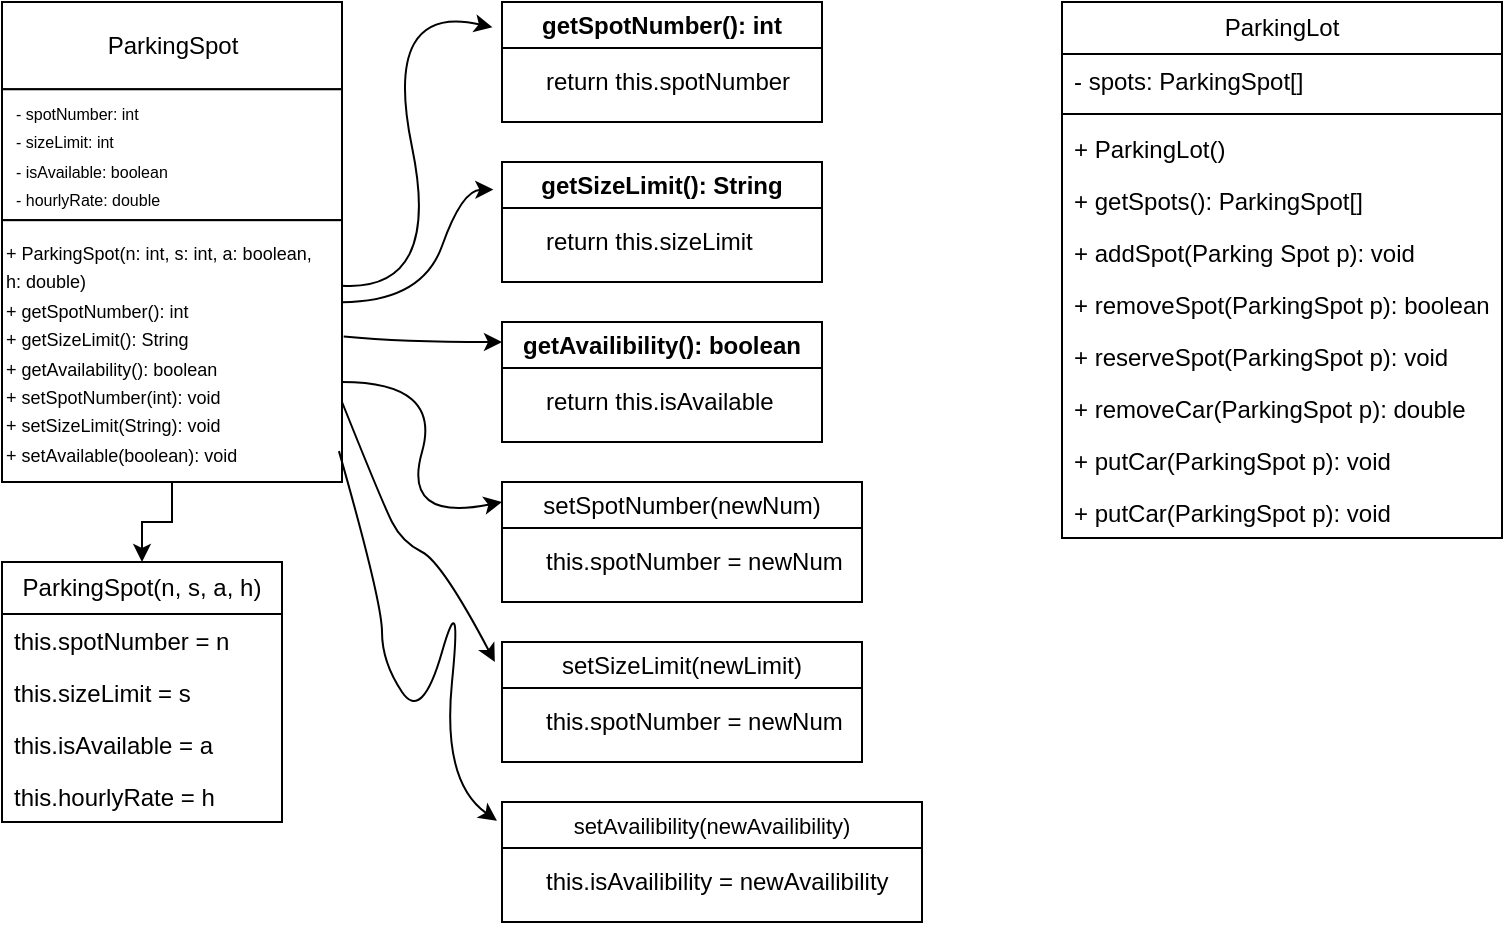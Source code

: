 <mxfile version="26.0.16">
  <diagram name="Page-1" id="OX0QldP7x_oOSXwZAic0">
    <mxGraphModel dx="347" dy="242" grid="1" gridSize="10" guides="1" tooltips="1" connect="1" arrows="1" fold="1" page="1" pageScale="1" pageWidth="850" pageHeight="1100" math="0" shadow="0">
      <root>
        <mxCell id="0" />
        <mxCell id="1" parent="0" />
        <mxCell id="wuXOxxNRl0DFKHOwJY7V-8" value="" style="group" parent="1" vertex="1" connectable="0">
          <mxGeometry x="40" y="40" width="160" height="240" as="geometry" />
        </mxCell>
        <mxCell id="wuXOxxNRl0DFKHOwJY7V-1" value="" style="rounded=0;whiteSpace=wrap;html=1;" parent="wuXOxxNRl0DFKHOwJY7V-8" vertex="1">
          <mxGeometry x="-10" width="170" height="43.64" as="geometry" />
        </mxCell>
        <mxCell id="wuXOxxNRl0DFKHOwJY7V-2" value="ParkingSpot" style="text;html=1;align=center;verticalAlign=middle;whiteSpace=wrap;rounded=0;" parent="wuXOxxNRl0DFKHOwJY7V-8" vertex="1">
          <mxGeometry x="21.667" y="5.455" width="106.667" height="32.727" as="geometry" />
        </mxCell>
        <mxCell id="wuXOxxNRl0DFKHOwJY7V-3" value="" style="rounded=0;whiteSpace=wrap;html=1;" parent="wuXOxxNRl0DFKHOwJY7V-8" vertex="1">
          <mxGeometry x="-10" y="43.64" width="170" height="65.45" as="geometry" />
        </mxCell>
        <mxCell id="wuXOxxNRl0DFKHOwJY7V-4" style="edgeStyle=orthogonalEdgeStyle;rounded=0;orthogonalLoop=1;jettySize=auto;html=1;exitX=0.5;exitY=1;exitDx=0;exitDy=0;" parent="wuXOxxNRl0DFKHOwJY7V-8" source="wuXOxxNRl0DFKHOwJY7V-3" target="wuXOxxNRl0DFKHOwJY7V-3" edge="1">
          <mxGeometry relative="1" as="geometry" />
        </mxCell>
        <mxCell id="wuXOxxNRl0DFKHOwJY7V-5" value="&lt;font style=&quot;font-size: 8px;&quot;&gt;- spotNumber: int&lt;/font&gt;&lt;div&gt;&lt;font style=&quot;font-size: 8px;&quot;&gt;- sizeLimit: int&lt;/font&gt;&lt;/div&gt;&lt;div&gt;&lt;font style=&quot;font-size: 8px;&quot;&gt;- isAvailable: boolean&lt;/font&gt;&lt;/div&gt;&lt;div&gt;&lt;font style=&quot;font-size: 8px;&quot;&gt;- hourlyRate: double&lt;/font&gt;&lt;/div&gt;" style="text;html=1;align=left;verticalAlign=middle;whiteSpace=wrap;rounded=0;" parent="wuXOxxNRl0DFKHOwJY7V-8" vertex="1">
          <mxGeometry x="-5" y="48.64" width="133.33" height="55.45" as="geometry" />
        </mxCell>
        <mxCell id="wuXOxxNRl0DFKHOwJY7V-6" value="" style="rounded=0;whiteSpace=wrap;html=1;" parent="wuXOxxNRl0DFKHOwJY7V-8" vertex="1">
          <mxGeometry x="-10" y="109.09" width="170" height="130.91" as="geometry" />
        </mxCell>
        <mxCell id="wuXOxxNRl0DFKHOwJY7V-7" value="&lt;div&gt;&lt;font style=&quot;font-size: 9px;&quot;&gt;+ ParkingSpot(n: int, s: int, a: boolean, h: double)&lt;/font&gt;&lt;/div&gt;&lt;div&gt;&lt;font style=&quot;font-size: 9px;&quot;&gt;+ getSpotNumber(): int&amp;nbsp; &amp;nbsp; &amp;nbsp; &amp;nbsp; &amp;nbsp;&lt;/font&gt;&lt;/div&gt;&lt;div&gt;&lt;font style=&quot;font-size: 9px;&quot;&gt;+ getSizeLimit(): String&amp;nbsp; &amp;nbsp; &amp;nbsp; &amp;nbsp;&lt;/font&gt;&lt;/div&gt;&lt;div&gt;&lt;font style=&quot;font-size: 9px;&quot;&gt;+ getAvailability(): boolean&amp;nbsp; &amp;nbsp; &amp;nbsp; &amp;nbsp;&lt;/font&gt;&lt;/div&gt;&lt;div&gt;&lt;font style=&quot;font-size: 9px;&quot;&gt;+ setSpotNumber(int): void&amp;nbsp; &amp;nbsp; &amp;nbsp;&lt;/font&gt;&lt;/div&gt;&lt;div&gt;&lt;font style=&quot;font-size: 9px;&quot;&gt;+ setSizeLimit(String): void&lt;/font&gt;&lt;/div&gt;&lt;div&gt;&lt;font style=&quot;font-size: 9px;&quot;&gt;+ setAvailable(boolean): void&lt;/font&gt;&lt;/div&gt;" style="text;html=1;align=left;verticalAlign=middle;whiteSpace=wrap;rounded=0;" parent="wuXOxxNRl0DFKHOwJY7V-8" vertex="1">
          <mxGeometry x="-10" y="120" width="164.17" height="109.09" as="geometry" />
        </mxCell>
        <mxCell id="wuXOxxNRl0DFKHOwJY7V-13" value="getSpotNumber(): int" style="swimlane;whiteSpace=wrap;html=1;" parent="1" vertex="1">
          <mxGeometry x="280" y="40" width="160" height="60" as="geometry" />
        </mxCell>
        <mxCell id="wuXOxxNRl0DFKHOwJY7V-23" value="return this.spotNumber" style="text;html=1;align=left;verticalAlign=middle;whiteSpace=wrap;rounded=0;" parent="wuXOxxNRl0DFKHOwJY7V-13" vertex="1">
          <mxGeometry x="20" y="24.55" width="130" height="30" as="geometry" />
        </mxCell>
        <mxCell id="wuXOxxNRl0DFKHOwJY7V-24" value="getAvailibility(): boolean" style="swimlane;whiteSpace=wrap;html=1;" parent="1" vertex="1">
          <mxGeometry x="280" y="200" width="160" height="60" as="geometry" />
        </mxCell>
        <mxCell id="wuXOxxNRl0DFKHOwJY7V-25" value="return this.isAvailable" style="text;html=1;align=left;verticalAlign=middle;whiteSpace=wrap;rounded=0;" parent="wuXOxxNRl0DFKHOwJY7V-24" vertex="1">
          <mxGeometry x="20" y="24.55" width="130" height="30" as="geometry" />
        </mxCell>
        <mxCell id="wuXOxxNRl0DFKHOwJY7V-26" value="getSizeLimit(): String" style="swimlane;whiteSpace=wrap;html=1;" parent="1" vertex="1">
          <mxGeometry x="280" y="120" width="160" height="60" as="geometry" />
        </mxCell>
        <mxCell id="wuXOxxNRl0DFKHOwJY7V-27" value="return this.sizeLimit" style="text;html=1;align=left;verticalAlign=middle;whiteSpace=wrap;rounded=0;" parent="wuXOxxNRl0DFKHOwJY7V-26" vertex="1">
          <mxGeometry x="20" y="24.55" width="130" height="30" as="geometry" />
        </mxCell>
        <mxCell id="wuXOxxNRl0DFKHOwJY7V-29" value="" style="curved=1;endArrow=classic;html=1;rounded=0;exitX=1;exitY=0.25;exitDx=0;exitDy=0;entryX=-0.03;entryY=0.211;entryDx=0;entryDy=0;entryPerimeter=0;" parent="1" source="wuXOxxNRl0DFKHOwJY7V-6" target="wuXOxxNRl0DFKHOwJY7V-13" edge="1">
          <mxGeometry width="50" height="50" relative="1" as="geometry">
            <mxPoint x="200" y="185" as="sourcePoint" />
            <mxPoint x="250" y="135" as="targetPoint" />
            <Array as="points">
              <mxPoint x="250" y="185" />
              <mxPoint x="220" y="40" />
            </Array>
          </mxGeometry>
        </mxCell>
        <mxCell id="wuXOxxNRl0DFKHOwJY7V-30" value="" style="curved=1;endArrow=classic;html=1;rounded=0;exitX=1;exitY=0.313;exitDx=0;exitDy=0;exitPerimeter=0;entryX=-0.027;entryY=0.23;entryDx=0;entryDy=0;entryPerimeter=0;" parent="1" source="wuXOxxNRl0DFKHOwJY7V-6" target="wuXOxxNRl0DFKHOwJY7V-26" edge="1">
          <mxGeometry width="50" height="50" relative="1" as="geometry">
            <mxPoint x="270" y="170" as="sourcePoint" />
            <mxPoint x="260" y="130" as="targetPoint" />
            <Array as="points">
              <mxPoint x="240" y="190" />
              <mxPoint x="260" y="134" />
            </Array>
          </mxGeometry>
        </mxCell>
        <mxCell id="wuXOxxNRl0DFKHOwJY7V-32" value="" style="curved=1;endArrow=classic;html=1;rounded=0;exitX=1.005;exitY=0.444;exitDx=0;exitDy=0;exitPerimeter=0;" parent="1" source="wuXOxxNRl0DFKHOwJY7V-6" edge="1">
          <mxGeometry width="50" height="50" relative="1" as="geometry">
            <mxPoint x="230" y="260" as="sourcePoint" />
            <mxPoint x="280" y="210" as="targetPoint" />
            <Array as="points">
              <mxPoint x="230" y="210" />
            </Array>
          </mxGeometry>
        </mxCell>
        <mxCell id="wuXOxxNRl0DFKHOwJY7V-33" value="&lt;span style=&quot;font-weight: normal;&quot;&gt;setSpotNumber(newNum)&lt;/span&gt;" style="swimlane;whiteSpace=wrap;html=1;" parent="1" vertex="1">
          <mxGeometry x="280" y="280" width="180" height="60" as="geometry" />
        </mxCell>
        <mxCell id="wuXOxxNRl0DFKHOwJY7V-34" value="this.spotNumber = newNum" style="text;html=1;align=left;verticalAlign=middle;whiteSpace=wrap;rounded=0;" parent="wuXOxxNRl0DFKHOwJY7V-33" vertex="1">
          <mxGeometry x="20" y="24.55" width="160" height="30" as="geometry" />
        </mxCell>
        <mxCell id="wuXOxxNRl0DFKHOwJY7V-35" value="&lt;span style=&quot;font-weight: normal;&quot;&gt;&lt;font style=&quot;font-size: 11px;&quot;&gt;setAvailibility(newAvailibility)&lt;/font&gt;&lt;/span&gt;" style="swimlane;whiteSpace=wrap;html=1;" parent="1" vertex="1">
          <mxGeometry x="280" y="440" width="210" height="60" as="geometry" />
        </mxCell>
        <mxCell id="wuXOxxNRl0DFKHOwJY7V-36" value="this.isAvailibility = newAvailibility" style="text;html=1;align=left;verticalAlign=middle;whiteSpace=wrap;rounded=0;" parent="wuXOxxNRl0DFKHOwJY7V-35" vertex="1">
          <mxGeometry x="20" y="24.55" width="180" height="30" as="geometry" />
        </mxCell>
        <mxCell id="wuXOxxNRl0DFKHOwJY7V-37" value="&lt;span style=&quot;font-weight: normal;&quot;&gt;setSizeLimit(newLimit)&lt;/span&gt;" style="swimlane;whiteSpace=wrap;html=1;" parent="1" vertex="1">
          <mxGeometry x="280" y="360" width="180" height="60" as="geometry" />
        </mxCell>
        <mxCell id="wuXOxxNRl0DFKHOwJY7V-38" value="this.spotNumber = newNum" style="text;html=1;align=left;verticalAlign=middle;whiteSpace=wrap;rounded=0;" parent="wuXOxxNRl0DFKHOwJY7V-37" vertex="1">
          <mxGeometry x="20" y="24.55" width="160" height="30" as="geometry" />
        </mxCell>
        <mxCell id="wuXOxxNRl0DFKHOwJY7V-41" value="" style="curved=1;endArrow=classic;html=1;rounded=0;entryX=0;entryY=0.167;entryDx=0;entryDy=0;entryPerimeter=0;" parent="1" target="wuXOxxNRl0DFKHOwJY7V-33" edge="1">
          <mxGeometry width="50" height="50" relative="1" as="geometry">
            <mxPoint x="200" y="230" as="sourcePoint" />
            <mxPoint x="250" y="180" as="targetPoint" />
            <Array as="points">
              <mxPoint x="250" y="230" />
              <mxPoint x="230" y="300" />
            </Array>
          </mxGeometry>
        </mxCell>
        <mxCell id="wuXOxxNRl0DFKHOwJY7V-42" value="" style="curved=1;endArrow=classic;html=1;rounded=0;entryX=-0.02;entryY=0.166;entryDx=0;entryDy=0;entryPerimeter=0;" parent="1" target="wuXOxxNRl0DFKHOwJY7V-37" edge="1">
          <mxGeometry width="50" height="50" relative="1" as="geometry">
            <mxPoint x="200" y="240" as="sourcePoint" />
            <mxPoint x="280" y="300" as="targetPoint" />
            <Array as="points">
              <mxPoint x="220" y="290" />
              <mxPoint x="230" y="310" />
              <mxPoint x="250" y="320" />
            </Array>
          </mxGeometry>
        </mxCell>
        <mxCell id="wuXOxxNRl0DFKHOwJY7V-43" value="" style="curved=1;endArrow=classic;html=1;rounded=0;entryX=-0.012;entryY=0.156;entryDx=0;entryDy=0;entryPerimeter=0;exitX=0.991;exitY=0.882;exitDx=0;exitDy=0;exitPerimeter=0;" parent="1" source="wuXOxxNRl0DFKHOwJY7V-6" target="wuXOxxNRl0DFKHOwJY7V-35" edge="1">
          <mxGeometry width="50" height="50" relative="1" as="geometry">
            <mxPoint x="210" y="250" as="sourcePoint" />
            <mxPoint x="286" y="380" as="targetPoint" />
            <Array as="points">
              <mxPoint x="220" y="340" />
              <mxPoint x="220" y="370" />
              <mxPoint x="240" y="400" />
              <mxPoint x="260" y="330" />
              <mxPoint x="250" y="430" />
            </Array>
          </mxGeometry>
        </mxCell>
        <mxCell id="wuXOxxNRl0DFKHOwJY7V-44" value="ParkingSpot(n, s, a, h)" style="swimlane;fontStyle=0;childLayout=stackLayout;horizontal=1;startSize=26;fillColor=none;horizontalStack=0;resizeParent=1;resizeParentMax=0;resizeLast=0;collapsible=1;marginBottom=0;whiteSpace=wrap;html=1;" parent="1" vertex="1">
          <mxGeometry x="30" y="320" width="140" height="130" as="geometry" />
        </mxCell>
        <mxCell id="wuXOxxNRl0DFKHOwJY7V-45" value="this.spotNumber = n" style="text;strokeColor=none;fillColor=none;align=left;verticalAlign=top;spacingLeft=4;spacingRight=4;overflow=hidden;rotatable=0;points=[[0,0.5],[1,0.5]];portConstraint=eastwest;whiteSpace=wrap;html=1;" parent="wuXOxxNRl0DFKHOwJY7V-44" vertex="1">
          <mxGeometry y="26" width="140" height="26" as="geometry" />
        </mxCell>
        <mxCell id="wuXOxxNRl0DFKHOwJY7V-46" value="this.sizeLimit = s" style="text;strokeColor=none;fillColor=none;align=left;verticalAlign=top;spacingLeft=4;spacingRight=4;overflow=hidden;rotatable=0;points=[[0,0.5],[1,0.5]];portConstraint=eastwest;whiteSpace=wrap;html=1;" parent="wuXOxxNRl0DFKHOwJY7V-44" vertex="1">
          <mxGeometry y="52" width="140" height="26" as="geometry" />
        </mxCell>
        <mxCell id="wuXOxxNRl0DFKHOwJY7V-47" value="this.isAvailable = a" style="text;strokeColor=none;fillColor=none;align=left;verticalAlign=top;spacingLeft=4;spacingRight=4;overflow=hidden;rotatable=0;points=[[0,0.5],[1,0.5]];portConstraint=eastwest;whiteSpace=wrap;html=1;" parent="wuXOxxNRl0DFKHOwJY7V-44" vertex="1">
          <mxGeometry y="78" width="140" height="52" as="geometry" />
        </mxCell>
        <mxCell id="wuXOxxNRl0DFKHOwJY7V-48" style="edgeStyle=orthogonalEdgeStyle;rounded=0;orthogonalLoop=1;jettySize=auto;html=1;exitX=0.5;exitY=1;exitDx=0;exitDy=0;entryX=0.5;entryY=0;entryDx=0;entryDy=0;" parent="1" source="wuXOxxNRl0DFKHOwJY7V-6" target="wuXOxxNRl0DFKHOwJY7V-44" edge="1">
          <mxGeometry relative="1" as="geometry" />
        </mxCell>
        <mxCell id="h_OGFONo-cJqdu2PNRd--2" value="ParkingLot" style="swimlane;fontStyle=0;childLayout=stackLayout;horizontal=1;startSize=26;fillColor=none;horizontalStack=0;resizeParent=1;resizeParentMax=0;resizeLast=0;collapsible=1;marginBottom=0;whiteSpace=wrap;html=1;" vertex="1" parent="1">
          <mxGeometry x="560" y="40" width="220" height="268" as="geometry" />
        </mxCell>
        <mxCell id="h_OGFONo-cJqdu2PNRd--3" value="- spots: ParkingSpot[]" style="text;strokeColor=none;fillColor=none;align=left;verticalAlign=top;spacingLeft=4;spacingRight=4;overflow=hidden;rotatable=0;points=[[0,0.5],[1,0.5]];portConstraint=eastwest;whiteSpace=wrap;html=1;" vertex="1" parent="h_OGFONo-cJqdu2PNRd--2">
          <mxGeometry y="26" width="220" height="26" as="geometry" />
        </mxCell>
        <mxCell id="h_OGFONo-cJqdu2PNRd--7" value="" style="line;strokeWidth=1;fillColor=none;align=left;verticalAlign=middle;spacingTop=-1;spacingLeft=3;spacingRight=3;rotatable=0;labelPosition=right;points=[];portConstraint=eastwest;strokeColor=inherit;" vertex="1" parent="h_OGFONo-cJqdu2PNRd--2">
          <mxGeometry y="52" width="220" height="8" as="geometry" />
        </mxCell>
        <mxCell id="h_OGFONo-cJqdu2PNRd--6" value="+ ParkingLot()" style="text;strokeColor=none;fillColor=none;align=left;verticalAlign=top;spacingLeft=4;spacingRight=4;overflow=hidden;rotatable=0;points=[[0,0.5],[1,0.5]];portConstraint=eastwest;whiteSpace=wrap;html=1;" vertex="1" parent="h_OGFONo-cJqdu2PNRd--2">
          <mxGeometry y="60" width="220" height="26" as="geometry" />
        </mxCell>
        <mxCell id="h_OGFONo-cJqdu2PNRd--16" value="+ getSpots(): ParkingSpot[]" style="text;strokeColor=none;fillColor=none;align=left;verticalAlign=top;spacingLeft=4;spacingRight=4;overflow=hidden;rotatable=0;points=[[0,0.5],[1,0.5]];portConstraint=eastwest;whiteSpace=wrap;html=1;" vertex="1" parent="h_OGFONo-cJqdu2PNRd--2">
          <mxGeometry y="86" width="220" height="26" as="geometry" />
        </mxCell>
        <mxCell id="h_OGFONo-cJqdu2PNRd--8" value="+ addSpot(Parking Spot p): void" style="text;strokeColor=none;fillColor=none;align=left;verticalAlign=top;spacingLeft=4;spacingRight=4;overflow=hidden;rotatable=0;points=[[0,0.5],[1,0.5]];portConstraint=eastwest;whiteSpace=wrap;html=1;" vertex="1" parent="h_OGFONo-cJqdu2PNRd--2">
          <mxGeometry y="112" width="220" height="26" as="geometry" />
        </mxCell>
        <mxCell id="h_OGFONo-cJqdu2PNRd--9" value="+ removeSpot(ParkingSpot p): boolean" style="text;strokeColor=none;fillColor=none;align=left;verticalAlign=top;spacingLeft=4;spacingRight=4;overflow=hidden;rotatable=0;points=[[0,0.5],[1,0.5]];portConstraint=eastwest;whiteSpace=wrap;html=1;" vertex="1" parent="h_OGFONo-cJqdu2PNRd--2">
          <mxGeometry y="138" width="220" height="26" as="geometry" />
        </mxCell>
        <mxCell id="h_OGFONo-cJqdu2PNRd--12" value="+ reserveSpot(ParkingSpot p): void" style="text;strokeColor=none;fillColor=none;align=left;verticalAlign=top;spacingLeft=4;spacingRight=4;overflow=hidden;rotatable=0;points=[[0,0.5],[1,0.5]];portConstraint=eastwest;whiteSpace=wrap;html=1;" vertex="1" parent="h_OGFONo-cJqdu2PNRd--2">
          <mxGeometry y="164" width="220" height="26" as="geometry" />
        </mxCell>
        <mxCell id="h_OGFONo-cJqdu2PNRd--13" value="+ removeCar(ParkingSpot p): double" style="text;strokeColor=none;fillColor=none;align=left;verticalAlign=top;spacingLeft=4;spacingRight=4;overflow=hidden;rotatable=0;points=[[0,0.5],[1,0.5]];portConstraint=eastwest;whiteSpace=wrap;html=1;" vertex="1" parent="h_OGFONo-cJqdu2PNRd--2">
          <mxGeometry y="190" width="220" height="26" as="geometry" />
        </mxCell>
        <mxCell id="h_OGFONo-cJqdu2PNRd--14" value="+ putCar(ParkingSpot p): void" style="text;strokeColor=none;fillColor=none;align=left;verticalAlign=top;spacingLeft=4;spacingRight=4;overflow=hidden;rotatable=0;points=[[0,0.5],[1,0.5]];portConstraint=eastwest;whiteSpace=wrap;html=1;" vertex="1" parent="h_OGFONo-cJqdu2PNRd--2">
          <mxGeometry y="216" width="220" height="26" as="geometry" />
        </mxCell>
        <mxCell id="h_OGFONo-cJqdu2PNRd--15" value="+ putCar(ParkingSpot p): void" style="text;strokeColor=none;fillColor=none;align=left;verticalAlign=top;spacingLeft=4;spacingRight=4;overflow=hidden;rotatable=0;points=[[0,0.5],[1,0.5]];portConstraint=eastwest;whiteSpace=wrap;html=1;" vertex="1" parent="h_OGFONo-cJqdu2PNRd--2">
          <mxGeometry y="242" width="220" height="26" as="geometry" />
        </mxCell>
        <mxCell id="h_OGFONo-cJqdu2PNRd--11" value="this.hourlyRate = h" style="text;strokeColor=none;fillColor=none;align=left;verticalAlign=top;spacingLeft=4;spacingRight=4;overflow=hidden;rotatable=0;points=[[0,0.5],[1,0.5]];portConstraint=eastwest;whiteSpace=wrap;html=1;" vertex="1" parent="1">
          <mxGeometry x="30" y="424" width="140" height="26" as="geometry" />
        </mxCell>
      </root>
    </mxGraphModel>
  </diagram>
</mxfile>
